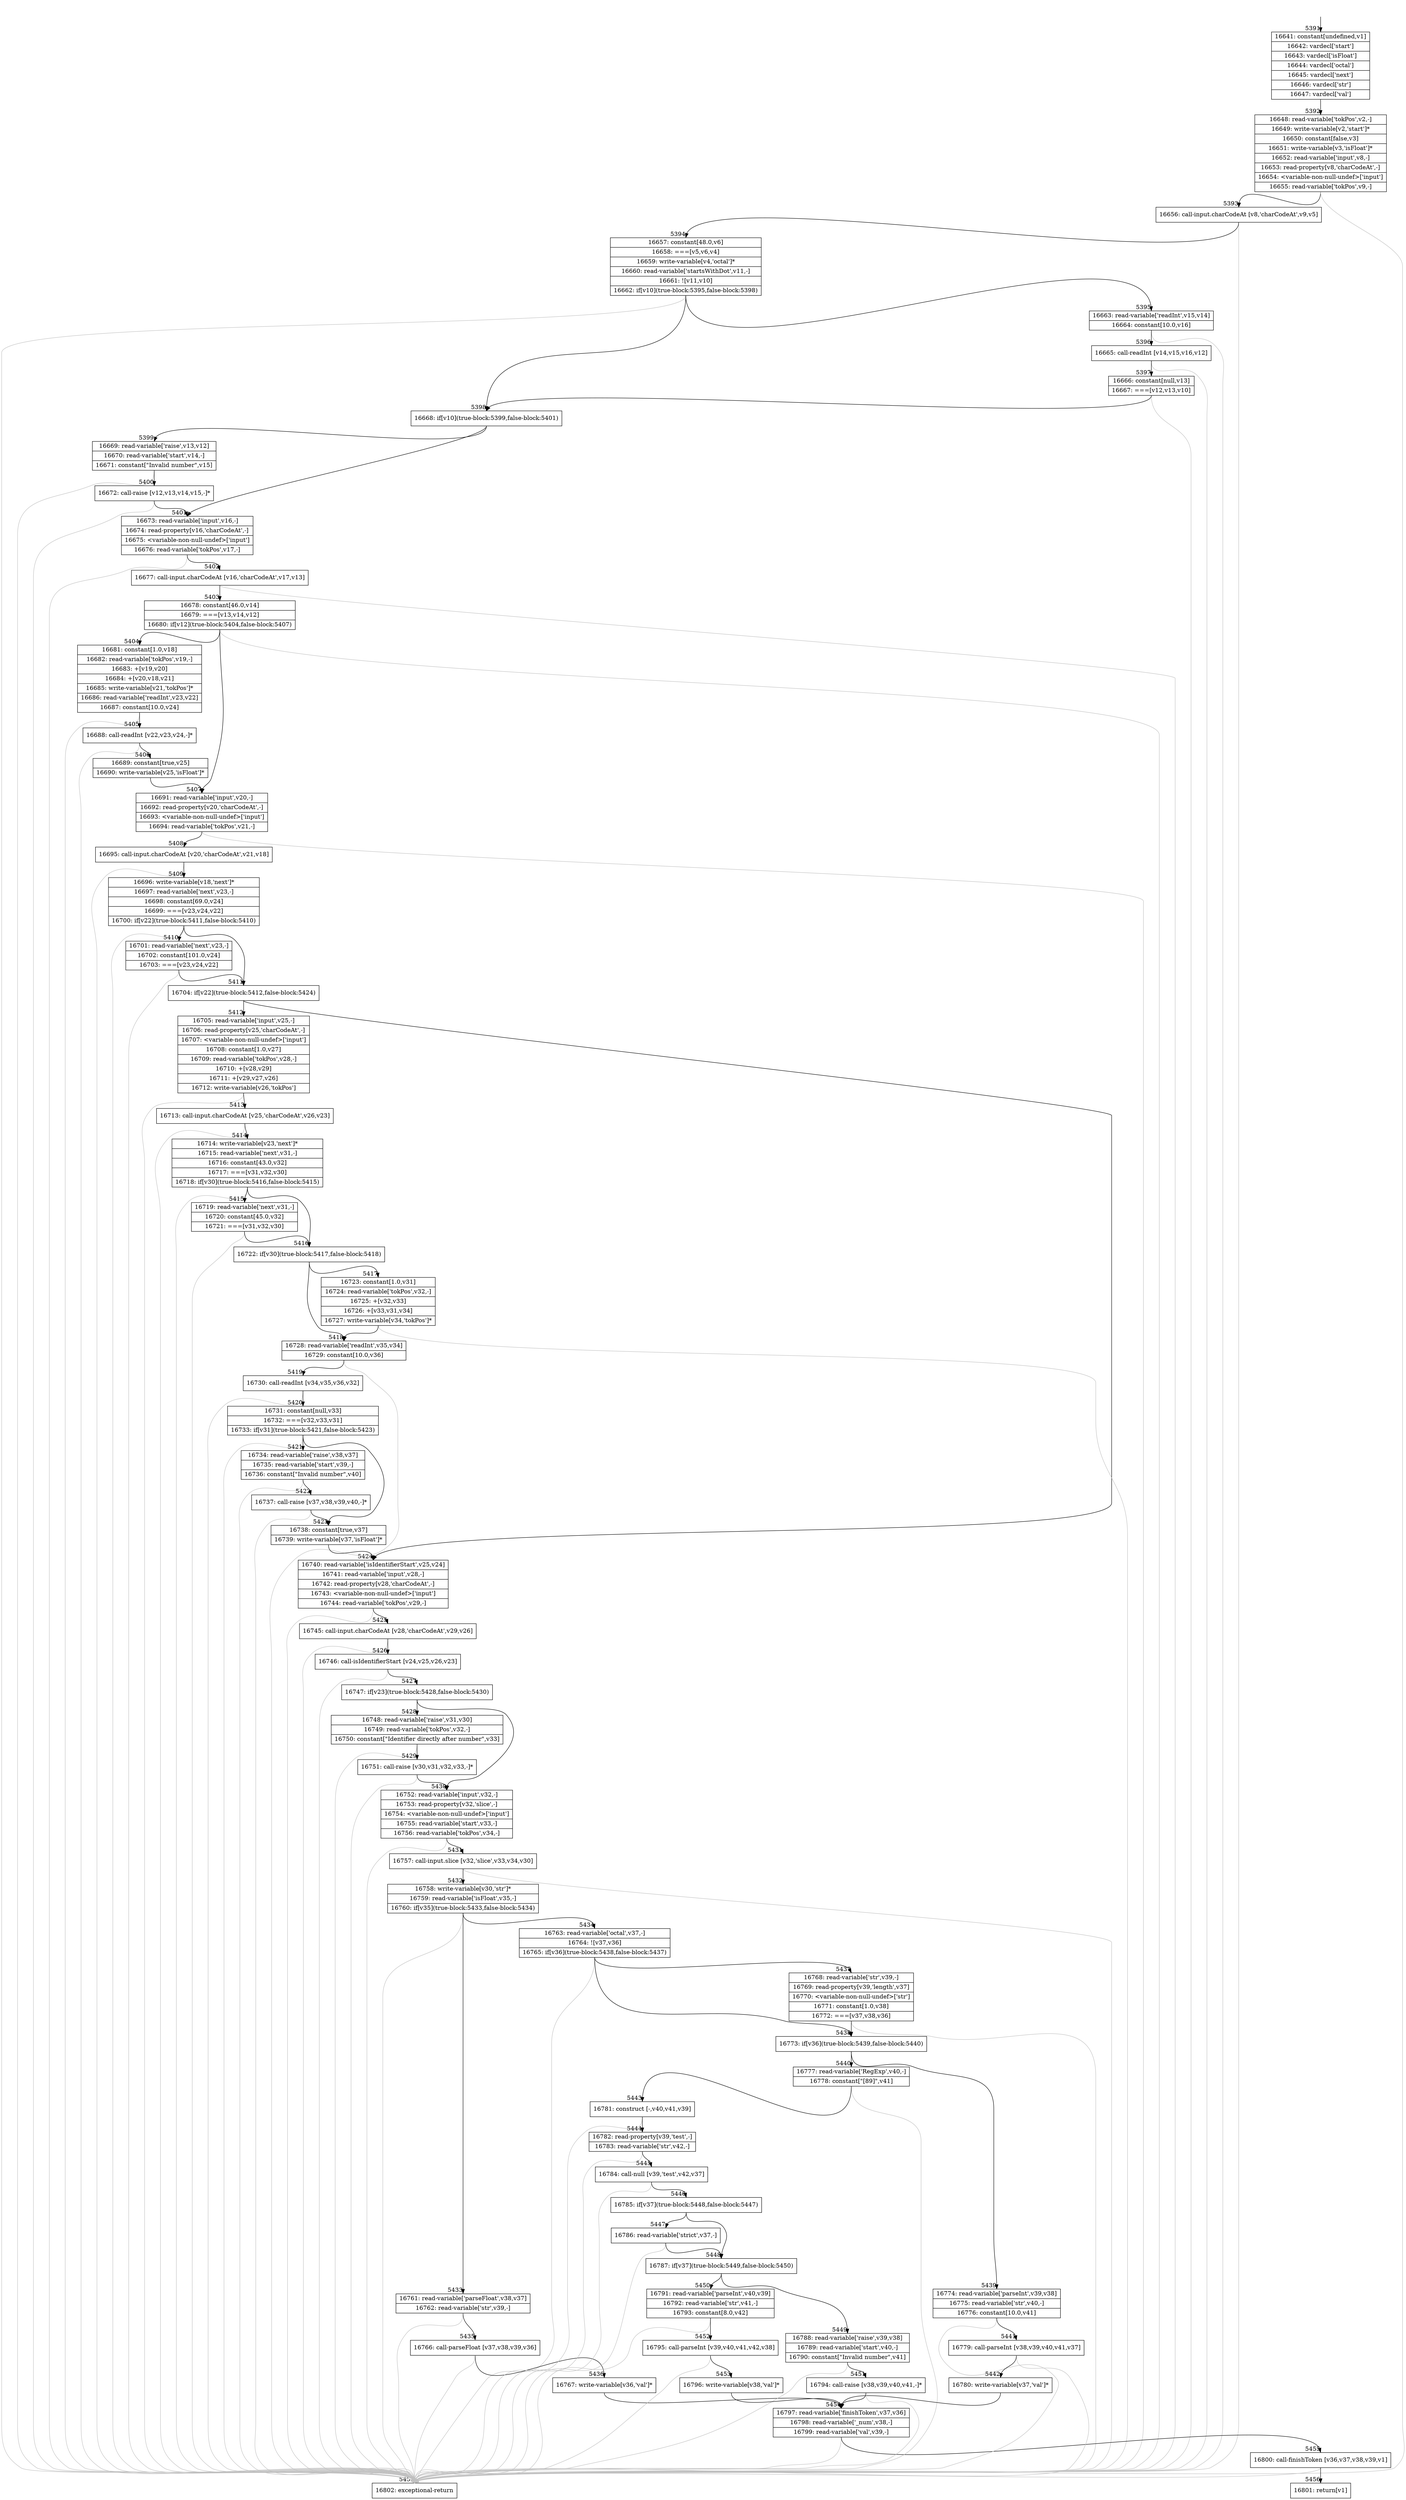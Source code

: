 digraph {
rankdir="TD"
BB_entry320[shape=none,label=""];
BB_entry320 -> BB5391 [tailport=s, headport=n, headlabel="    5391"]
BB5391 [shape=record label="{16641: constant[undefined,v1]|16642: vardecl['start']|16643: vardecl['isFloat']|16644: vardecl['octal']|16645: vardecl['next']|16646: vardecl['str']|16647: vardecl['val']}" ] 
BB5391 -> BB5392 [tailport=s, headport=n, headlabel="      5392"]
BB5392 [shape=record label="{16648: read-variable['tokPos',v2,-]|16649: write-variable[v2,'start']*|16650: constant[false,v3]|16651: write-variable[v3,'isFloat']*|16652: read-variable['input',v8,-]|16653: read-property[v8,'charCodeAt',-]|16654: \<variable-non-null-undef\>['input']|16655: read-variable['tokPos',v9,-]}" ] 
BB5392 -> BB5393 [tailport=s, headport=n, headlabel="      5393"]
BB5392 -> BB5457 [tailport=s, headport=n, color=gray, headlabel="      5457"]
BB5393 [shape=record label="{16656: call-input.charCodeAt [v8,'charCodeAt',v9,v5]}" ] 
BB5393 -> BB5394 [tailport=s, headport=n, headlabel="      5394"]
BB5393 -> BB5457 [tailport=s, headport=n, color=gray]
BB5394 [shape=record label="{16657: constant[48.0,v6]|16658: ===[v5,v6,v4]|16659: write-variable[v4,'octal']*|16660: read-variable['startsWithDot',v11,-]|16661: ![v11,v10]|16662: if[v10](true-block:5395,false-block:5398)}" ] 
BB5394 -> BB5398 [tailport=s, headport=n, headlabel="      5398"]
BB5394 -> BB5395 [tailport=s, headport=n, headlabel="      5395"]
BB5394 -> BB5457 [tailport=s, headport=n, color=gray]
BB5395 [shape=record label="{16663: read-variable['readInt',v15,v14]|16664: constant[10.0,v16]}" ] 
BB5395 -> BB5396 [tailport=s, headport=n, headlabel="      5396"]
BB5395 -> BB5457 [tailport=s, headport=n, color=gray]
BB5396 [shape=record label="{16665: call-readInt [v14,v15,v16,v12]}" ] 
BB5396 -> BB5397 [tailport=s, headport=n, headlabel="      5397"]
BB5396 -> BB5457 [tailport=s, headport=n, color=gray]
BB5397 [shape=record label="{16666: constant[null,v13]|16667: ===[v12,v13,v10]}" ] 
BB5397 -> BB5398 [tailport=s, headport=n]
BB5397 -> BB5457 [tailport=s, headport=n, color=gray]
BB5398 [shape=record label="{16668: if[v10](true-block:5399,false-block:5401)}" ] 
BB5398 -> BB5399 [tailport=s, headport=n, headlabel="      5399"]
BB5398 -> BB5401 [tailport=s, headport=n, headlabel="      5401"]
BB5399 [shape=record label="{16669: read-variable['raise',v13,v12]|16670: read-variable['start',v14,-]|16671: constant[\"Invalid number\",v15]}" ] 
BB5399 -> BB5400 [tailport=s, headport=n, headlabel="      5400"]
BB5399 -> BB5457 [tailport=s, headport=n, color=gray]
BB5400 [shape=record label="{16672: call-raise [v12,v13,v14,v15,-]*}" ] 
BB5400 -> BB5401 [tailport=s, headport=n]
BB5400 -> BB5457 [tailport=s, headport=n, color=gray]
BB5401 [shape=record label="{16673: read-variable['input',v16,-]|16674: read-property[v16,'charCodeAt',-]|16675: \<variable-non-null-undef\>['input']|16676: read-variable['tokPos',v17,-]}" ] 
BB5401 -> BB5402 [tailport=s, headport=n, headlabel="      5402"]
BB5401 -> BB5457 [tailport=s, headport=n, color=gray]
BB5402 [shape=record label="{16677: call-input.charCodeAt [v16,'charCodeAt',v17,v13]}" ] 
BB5402 -> BB5403 [tailport=s, headport=n, headlabel="      5403"]
BB5402 -> BB5457 [tailport=s, headport=n, color=gray]
BB5403 [shape=record label="{16678: constant[46.0,v14]|16679: ===[v13,v14,v12]|16680: if[v12](true-block:5404,false-block:5407)}" ] 
BB5403 -> BB5404 [tailport=s, headport=n, headlabel="      5404"]
BB5403 -> BB5407 [tailport=s, headport=n, headlabel="      5407"]
BB5403 -> BB5457 [tailport=s, headport=n, color=gray]
BB5404 [shape=record label="{16681: constant[1.0,v18]|16682: read-variable['tokPos',v19,-]|16683: +[v19,v20]|16684: +[v20,v18,v21]|16685: write-variable[v21,'tokPos']*|16686: read-variable['readInt',v23,v22]|16687: constant[10.0,v24]}" ] 
BB5404 -> BB5405 [tailport=s, headport=n, headlabel="      5405"]
BB5404 -> BB5457 [tailport=s, headport=n, color=gray]
BB5405 [shape=record label="{16688: call-readInt [v22,v23,v24,-]*}" ] 
BB5405 -> BB5406 [tailport=s, headport=n, headlabel="      5406"]
BB5405 -> BB5457 [tailport=s, headport=n, color=gray]
BB5406 [shape=record label="{16689: constant[true,v25]|16690: write-variable[v25,'isFloat']*}" ] 
BB5406 -> BB5407 [tailport=s, headport=n]
BB5407 [shape=record label="{16691: read-variable['input',v20,-]|16692: read-property[v20,'charCodeAt',-]|16693: \<variable-non-null-undef\>['input']|16694: read-variable['tokPos',v21,-]}" ] 
BB5407 -> BB5408 [tailport=s, headport=n, headlabel="      5408"]
BB5407 -> BB5457 [tailport=s, headport=n, color=gray]
BB5408 [shape=record label="{16695: call-input.charCodeAt [v20,'charCodeAt',v21,v18]}" ] 
BB5408 -> BB5409 [tailport=s, headport=n, headlabel="      5409"]
BB5408 -> BB5457 [tailport=s, headport=n, color=gray]
BB5409 [shape=record label="{16696: write-variable[v18,'next']*|16697: read-variable['next',v23,-]|16698: constant[69.0,v24]|16699: ===[v23,v24,v22]|16700: if[v22](true-block:5411,false-block:5410)}" ] 
BB5409 -> BB5411 [tailport=s, headport=n, headlabel="      5411"]
BB5409 -> BB5410 [tailport=s, headport=n, headlabel="      5410"]
BB5409 -> BB5457 [tailport=s, headport=n, color=gray]
BB5410 [shape=record label="{16701: read-variable['next',v23,-]|16702: constant[101.0,v24]|16703: ===[v23,v24,v22]}" ] 
BB5410 -> BB5411 [tailport=s, headport=n]
BB5410 -> BB5457 [tailport=s, headport=n, color=gray]
BB5411 [shape=record label="{16704: if[v22](true-block:5412,false-block:5424)}" ] 
BB5411 -> BB5412 [tailport=s, headport=n, headlabel="      5412"]
BB5411 -> BB5424 [tailport=s, headport=n, headlabel="      5424"]
BB5412 [shape=record label="{16705: read-variable['input',v25,-]|16706: read-property[v25,'charCodeAt',-]|16707: \<variable-non-null-undef\>['input']|16708: constant[1.0,v27]|16709: read-variable['tokPos',v28,-]|16710: +[v28,v29]|16711: +[v29,v27,v26]|16712: write-variable[v26,'tokPos']}" ] 
BB5412 -> BB5413 [tailport=s, headport=n, headlabel="      5413"]
BB5412 -> BB5457 [tailport=s, headport=n, color=gray]
BB5413 [shape=record label="{16713: call-input.charCodeAt [v25,'charCodeAt',v26,v23]}" ] 
BB5413 -> BB5414 [tailport=s, headport=n, headlabel="      5414"]
BB5413 -> BB5457 [tailport=s, headport=n, color=gray]
BB5414 [shape=record label="{16714: write-variable[v23,'next']*|16715: read-variable['next',v31,-]|16716: constant[43.0,v32]|16717: ===[v31,v32,v30]|16718: if[v30](true-block:5416,false-block:5415)}" ] 
BB5414 -> BB5416 [tailport=s, headport=n, headlabel="      5416"]
BB5414 -> BB5415 [tailport=s, headport=n, headlabel="      5415"]
BB5414 -> BB5457 [tailport=s, headport=n, color=gray]
BB5415 [shape=record label="{16719: read-variable['next',v31,-]|16720: constant[45.0,v32]|16721: ===[v31,v32,v30]}" ] 
BB5415 -> BB5416 [tailport=s, headport=n]
BB5415 -> BB5457 [tailport=s, headport=n, color=gray]
BB5416 [shape=record label="{16722: if[v30](true-block:5417,false-block:5418)}" ] 
BB5416 -> BB5417 [tailport=s, headport=n, headlabel="      5417"]
BB5416 -> BB5418 [tailport=s, headport=n, headlabel="      5418"]
BB5417 [shape=record label="{16723: constant[1.0,v31]|16724: read-variable['tokPos',v32,-]|16725: +[v32,v33]|16726: +[v33,v31,v34]|16727: write-variable[v34,'tokPos']*}" ] 
BB5417 -> BB5418 [tailport=s, headport=n]
BB5417 -> BB5457 [tailport=s, headport=n, color=gray]
BB5418 [shape=record label="{16728: read-variable['readInt',v35,v34]|16729: constant[10.0,v36]}" ] 
BB5418 -> BB5419 [tailport=s, headport=n, headlabel="      5419"]
BB5418 -> BB5457 [tailport=s, headport=n, color=gray]
BB5419 [shape=record label="{16730: call-readInt [v34,v35,v36,v32]}" ] 
BB5419 -> BB5420 [tailport=s, headport=n, headlabel="      5420"]
BB5419 -> BB5457 [tailport=s, headport=n, color=gray]
BB5420 [shape=record label="{16731: constant[null,v33]|16732: ===[v32,v33,v31]|16733: if[v31](true-block:5421,false-block:5423)}" ] 
BB5420 -> BB5421 [tailport=s, headport=n, headlabel="      5421"]
BB5420 -> BB5423 [tailport=s, headport=n, headlabel="      5423"]
BB5420 -> BB5457 [tailport=s, headport=n, color=gray]
BB5421 [shape=record label="{16734: read-variable['raise',v38,v37]|16735: read-variable['start',v39,-]|16736: constant[\"Invalid number\",v40]}" ] 
BB5421 -> BB5422 [tailport=s, headport=n, headlabel="      5422"]
BB5421 -> BB5457 [tailport=s, headport=n, color=gray]
BB5422 [shape=record label="{16737: call-raise [v37,v38,v39,v40,-]*}" ] 
BB5422 -> BB5423 [tailport=s, headport=n]
BB5422 -> BB5457 [tailport=s, headport=n, color=gray]
BB5423 [shape=record label="{16738: constant[true,v37]|16739: write-variable[v37,'isFloat']*}" ] 
BB5423 -> BB5424 [tailport=s, headport=n]
BB5424 [shape=record label="{16740: read-variable['isIdentifierStart',v25,v24]|16741: read-variable['input',v28,-]|16742: read-property[v28,'charCodeAt',-]|16743: \<variable-non-null-undef\>['input']|16744: read-variable['tokPos',v29,-]}" ] 
BB5424 -> BB5425 [tailport=s, headport=n, headlabel="      5425"]
BB5424 -> BB5457 [tailport=s, headport=n, color=gray]
BB5425 [shape=record label="{16745: call-input.charCodeAt [v28,'charCodeAt',v29,v26]}" ] 
BB5425 -> BB5426 [tailport=s, headport=n, headlabel="      5426"]
BB5425 -> BB5457 [tailport=s, headport=n, color=gray]
BB5426 [shape=record label="{16746: call-isIdentifierStart [v24,v25,v26,v23]}" ] 
BB5426 -> BB5427 [tailport=s, headport=n, headlabel="      5427"]
BB5426 -> BB5457 [tailport=s, headport=n, color=gray]
BB5427 [shape=record label="{16747: if[v23](true-block:5428,false-block:5430)}" ] 
BB5427 -> BB5428 [tailport=s, headport=n, headlabel="      5428"]
BB5427 -> BB5430 [tailport=s, headport=n, headlabel="      5430"]
BB5428 [shape=record label="{16748: read-variable['raise',v31,v30]|16749: read-variable['tokPos',v32,-]|16750: constant[\"Identifier directly after number\",v33]}" ] 
BB5428 -> BB5429 [tailport=s, headport=n, headlabel="      5429"]
BB5428 -> BB5457 [tailport=s, headport=n, color=gray]
BB5429 [shape=record label="{16751: call-raise [v30,v31,v32,v33,-]*}" ] 
BB5429 -> BB5430 [tailport=s, headport=n]
BB5429 -> BB5457 [tailport=s, headport=n, color=gray]
BB5430 [shape=record label="{16752: read-variable['input',v32,-]|16753: read-property[v32,'slice',-]|16754: \<variable-non-null-undef\>['input']|16755: read-variable['start',v33,-]|16756: read-variable['tokPos',v34,-]}" ] 
BB5430 -> BB5431 [tailport=s, headport=n, headlabel="      5431"]
BB5430 -> BB5457 [tailport=s, headport=n, color=gray]
BB5431 [shape=record label="{16757: call-input.slice [v32,'slice',v33,v34,v30]}" ] 
BB5431 -> BB5432 [tailport=s, headport=n, headlabel="      5432"]
BB5431 -> BB5457 [tailport=s, headport=n, color=gray]
BB5432 [shape=record label="{16758: write-variable[v30,'str']*|16759: read-variable['isFloat',v35,-]|16760: if[v35](true-block:5433,false-block:5434)}" ] 
BB5432 -> BB5433 [tailport=s, headport=n, headlabel="      5433"]
BB5432 -> BB5434 [tailport=s, headport=n, headlabel="      5434"]
BB5432 -> BB5457 [tailport=s, headport=n, color=gray]
BB5433 [shape=record label="{16761: read-variable['parseFloat',v38,v37]|16762: read-variable['str',v39,-]}" ] 
BB5433 -> BB5435 [tailport=s, headport=n, headlabel="      5435"]
BB5433 -> BB5457 [tailport=s, headport=n, color=gray]
BB5434 [shape=record label="{16763: read-variable['octal',v37,-]|16764: ![v37,v36]|16765: if[v36](true-block:5438,false-block:5437)}" ] 
BB5434 -> BB5438 [tailport=s, headport=n, headlabel="      5438"]
BB5434 -> BB5437 [tailport=s, headport=n, headlabel="      5437"]
BB5434 -> BB5457 [tailport=s, headport=n, color=gray]
BB5435 [shape=record label="{16766: call-parseFloat [v37,v38,v39,v36]}" ] 
BB5435 -> BB5436 [tailport=s, headport=n, headlabel="      5436"]
BB5435 -> BB5457 [tailport=s, headport=n, color=gray]
BB5436 [shape=record label="{16767: write-variable[v36,'val']*}" ] 
BB5436 -> BB5454 [tailport=s, headport=n, headlabel="      5454"]
BB5437 [shape=record label="{16768: read-variable['str',v39,-]|16769: read-property[v39,'length',v37]|16770: \<variable-non-null-undef\>['str']|16771: constant[1.0,v38]|16772: ===[v37,v38,v36]}" ] 
BB5437 -> BB5438 [tailport=s, headport=n]
BB5437 -> BB5457 [tailport=s, headport=n, color=gray]
BB5438 [shape=record label="{16773: if[v36](true-block:5439,false-block:5440)}" ] 
BB5438 -> BB5439 [tailport=s, headport=n, headlabel="      5439"]
BB5438 -> BB5440 [tailport=s, headport=n, headlabel="      5440"]
BB5439 [shape=record label="{16774: read-variable['parseInt',v39,v38]|16775: read-variable['str',v40,-]|16776: constant[10.0,v41]}" ] 
BB5439 -> BB5441 [tailport=s, headport=n, headlabel="      5441"]
BB5439 -> BB5457 [tailport=s, headport=n, color=gray]
BB5440 [shape=record label="{16777: read-variable['RegExp',v40,-]|16778: constant[\"[89]\",v41]}" ] 
BB5440 -> BB5443 [tailport=s, headport=n, headlabel="      5443"]
BB5440 -> BB5457 [tailport=s, headport=n, color=gray]
BB5441 [shape=record label="{16779: call-parseInt [v38,v39,v40,v41,v37]}" ] 
BB5441 -> BB5442 [tailport=s, headport=n, headlabel="      5442"]
BB5441 -> BB5457 [tailport=s, headport=n, color=gray]
BB5442 [shape=record label="{16780: write-variable[v37,'val']*}" ] 
BB5442 -> BB5454 [tailport=s, headport=n]
BB5443 [shape=record label="{16781: construct [-,v40,v41,v39]}" ] 
BB5443 -> BB5444 [tailport=s, headport=n, headlabel="      5444"]
BB5443 -> BB5457 [tailport=s, headport=n, color=gray]
BB5444 [shape=record label="{16782: read-property[v39,'test',-]|16783: read-variable['str',v42,-]}" ] 
BB5444 -> BB5445 [tailport=s, headport=n, headlabel="      5445"]
BB5444 -> BB5457 [tailport=s, headport=n, color=gray]
BB5445 [shape=record label="{16784: call-null [v39,'test',v42,v37]}" ] 
BB5445 -> BB5446 [tailport=s, headport=n, headlabel="      5446"]
BB5445 -> BB5457 [tailport=s, headport=n, color=gray]
BB5446 [shape=record label="{16785: if[v37](true-block:5448,false-block:5447)}" ] 
BB5446 -> BB5448 [tailport=s, headport=n, headlabel="      5448"]
BB5446 -> BB5447 [tailport=s, headport=n, headlabel="      5447"]
BB5447 [shape=record label="{16786: read-variable['strict',v37,-]}" ] 
BB5447 -> BB5448 [tailport=s, headport=n]
BB5447 -> BB5457 [tailport=s, headport=n, color=gray]
BB5448 [shape=record label="{16787: if[v37](true-block:5449,false-block:5450)}" ] 
BB5448 -> BB5449 [tailport=s, headport=n, headlabel="      5449"]
BB5448 -> BB5450 [tailport=s, headport=n, headlabel="      5450"]
BB5449 [shape=record label="{16788: read-variable['raise',v39,v38]|16789: read-variable['start',v40,-]|16790: constant[\"Invalid number\",v41]}" ] 
BB5449 -> BB5451 [tailport=s, headport=n, headlabel="      5451"]
BB5449 -> BB5457 [tailport=s, headport=n, color=gray]
BB5450 [shape=record label="{16791: read-variable['parseInt',v40,v39]|16792: read-variable['str',v41,-]|16793: constant[8.0,v42]}" ] 
BB5450 -> BB5452 [tailport=s, headport=n, headlabel="      5452"]
BB5450 -> BB5457 [tailport=s, headport=n, color=gray]
BB5451 [shape=record label="{16794: call-raise [v38,v39,v40,v41,-]*}" ] 
BB5451 -> BB5454 [tailport=s, headport=n]
BB5451 -> BB5457 [tailport=s, headport=n, color=gray]
BB5452 [shape=record label="{16795: call-parseInt [v39,v40,v41,v42,v38]}" ] 
BB5452 -> BB5453 [tailport=s, headport=n, headlabel="      5453"]
BB5452 -> BB5457 [tailport=s, headport=n, color=gray]
BB5453 [shape=record label="{16796: write-variable[v38,'val']*}" ] 
BB5453 -> BB5454 [tailport=s, headport=n]
BB5454 [shape=record label="{16797: read-variable['finishToken',v37,v36]|16798: read-variable['_num',v38,-]|16799: read-variable['val',v39,-]}" ] 
BB5454 -> BB5455 [tailport=s, headport=n, headlabel="      5455"]
BB5454 -> BB5457 [tailport=s, headport=n, color=gray]
BB5455 [shape=record label="{16800: call-finishToken [v36,v37,v38,v39,v1]}" ] 
BB5455 -> BB5456 [tailport=s, headport=n, headlabel="      5456"]
BB5455 -> BB5457 [tailport=s, headport=n, color=gray]
BB5456 [shape=record label="{16801: return[v1]}" ] 
BB5457 [shape=record label="{16802: exceptional-return}" ] 
//#$~ 5525
}
